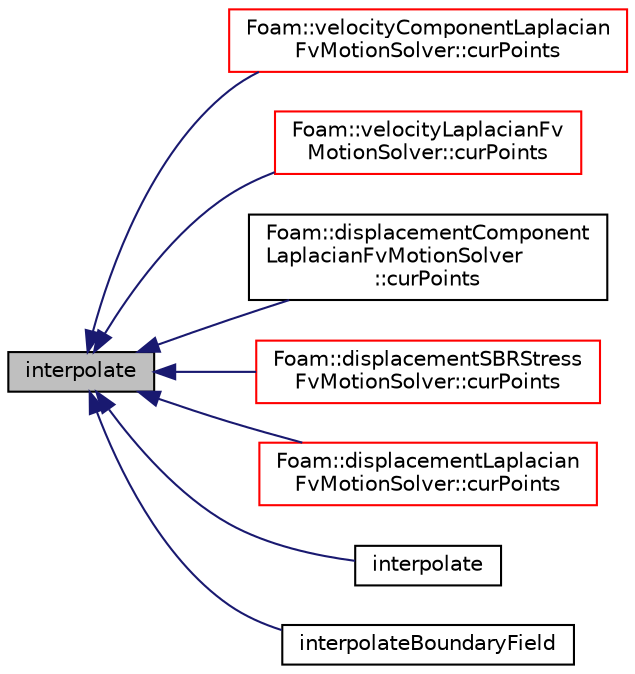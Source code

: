 digraph "interpolate"
{
  bgcolor="transparent";
  edge [fontname="Helvetica",fontsize="10",labelfontname="Helvetica",labelfontsize="10"];
  node [fontname="Helvetica",fontsize="10",shape=record];
  rankdir="LR";
  Node1 [label="interpolate",height=0.2,width=0.4,color="black", fillcolor="grey75", style="filled", fontcolor="black"];
  Node1 -> Node2 [dir="back",color="midnightblue",fontsize="10",style="solid",fontname="Helvetica"];
  Node2 [label="Foam::velocityComponentLaplacian\lFvMotionSolver::curPoints",height=0.2,width=0.4,color="red",URL="$a02798.html#a897bb9550f17845c9ab361582659cbee",tooltip="Return point location obtained from the current motion field. "];
  Node1 -> Node3 [dir="back",color="midnightblue",fontsize="10",style="solid",fontname="Helvetica"];
  Node3 [label="Foam::velocityLaplacianFv\lMotionSolver::curPoints",height=0.2,width=0.4,color="red",URL="$a02799.html#a897bb9550f17845c9ab361582659cbee",tooltip="Return point location obtained from the current motion field. "];
  Node1 -> Node4 [dir="back",color="midnightblue",fontsize="10",style="solid",fontname="Helvetica"];
  Node4 [label="Foam::displacementComponent\lLaplacianFvMotionSolver\l::curPoints",height=0.2,width=0.4,color="black",URL="$a00548.html#a897bb9550f17845c9ab361582659cbee",tooltip="Return point location obtained from the current motion field. "];
  Node1 -> Node5 [dir="back",color="midnightblue",fontsize="10",style="solid",fontname="Helvetica"];
  Node5 [label="Foam::displacementSBRStress\lFvMotionSolver::curPoints",height=0.2,width=0.4,color="red",URL="$a00554.html#a897bb9550f17845c9ab361582659cbee",tooltip="Return point location obtained from the current motion field. "];
  Node1 -> Node6 [dir="back",color="midnightblue",fontsize="10",style="solid",fontname="Helvetica"];
  Node6 [label="Foam::displacementLaplacian\lFvMotionSolver::curPoints",height=0.2,width=0.4,color="red",URL="$a00550.html#a897bb9550f17845c9ab361582659cbee",tooltip="Return point location obtained from the current motion field. "];
  Node1 -> Node7 [dir="back",color="midnightblue",fontsize="10",style="solid",fontname="Helvetica"];
  Node7 [label="interpolate",height=0.2,width=0.4,color="black",URL="$a02810.html#a2359a9b72028d6267362ef3d0939276f",tooltip="Interpolate from volField to pointField. "];
  Node1 -> Node8 [dir="back",color="midnightblue",fontsize="10",style="solid",fontname="Helvetica"];
  Node8 [label="interpolateBoundaryField",height=0.2,width=0.4,color="black",URL="$a02810.html#aba37094f5f4bef733209325e5bbf3c84",tooltip="Interpolate boundary with constraints/boundary conditions. "];
}
